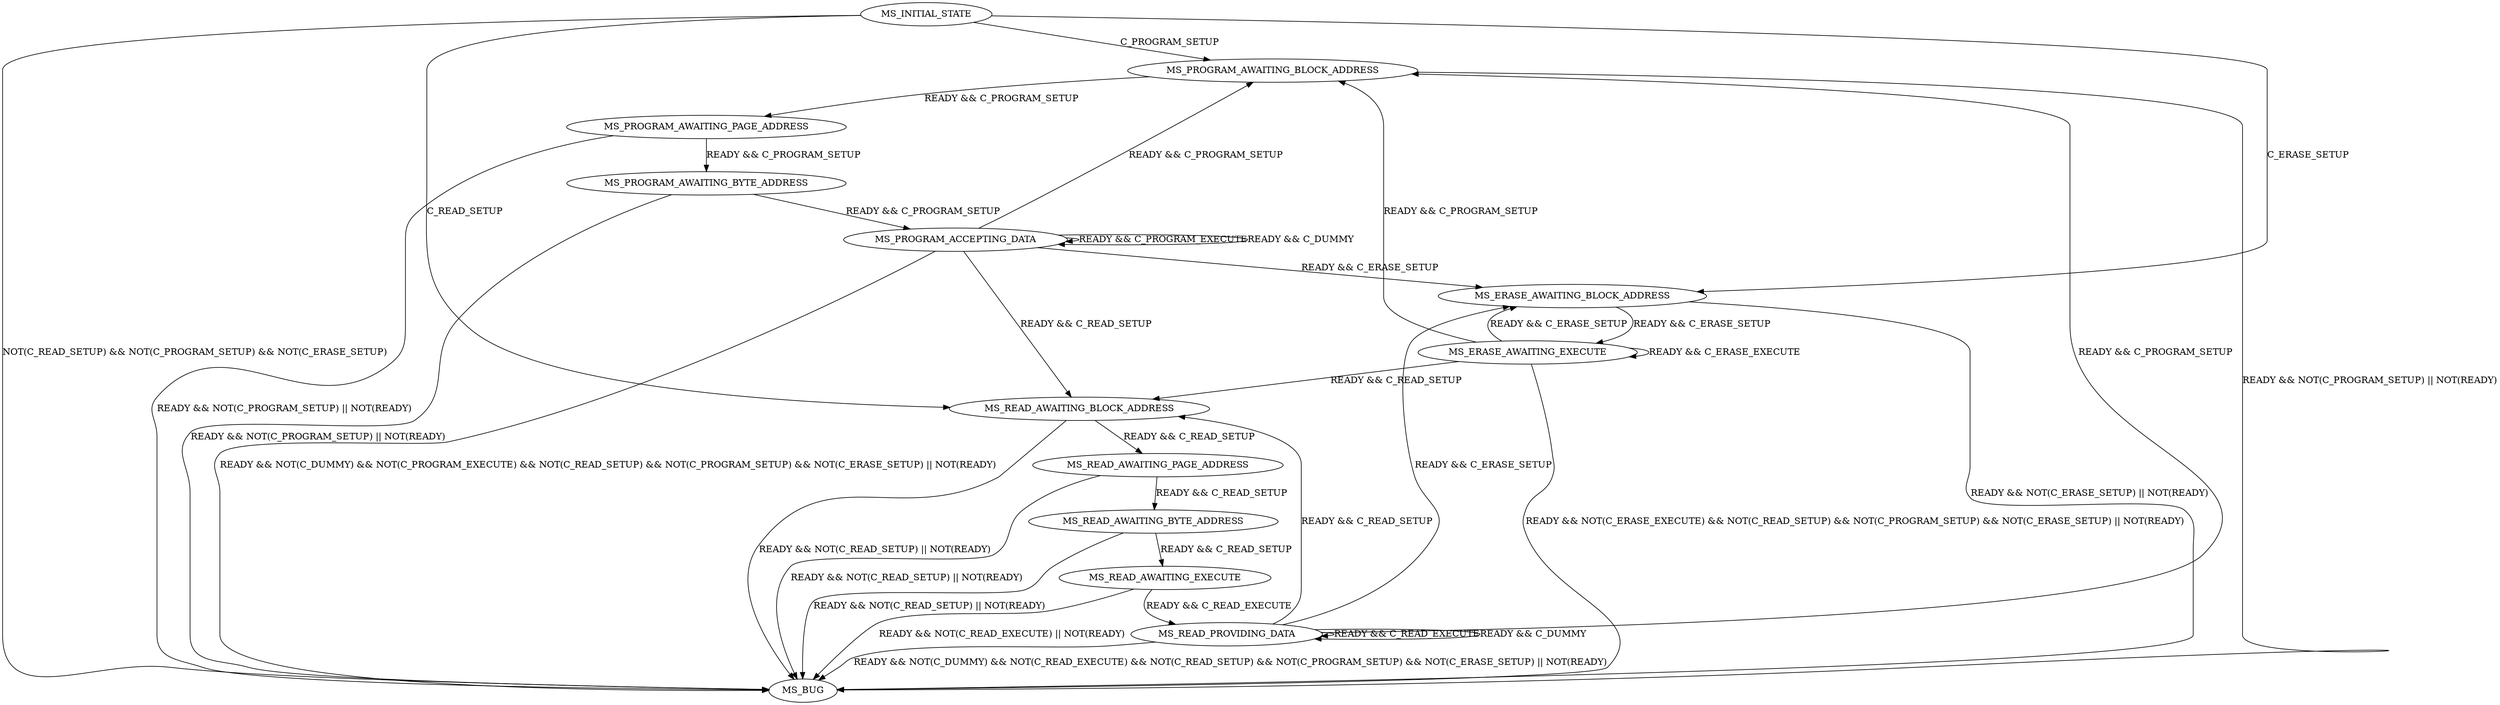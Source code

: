 digraph machine {
	state_0[label="MS_INITIAL_STATE"];
	state_0->state_7[label="C_PROGRAM_SETUP"];
	state_0->state_11[label="C_ERASE_SETUP"];
	state_0->state_2[label="C_READ_SETUP"];
	state_0->state_1[label="NOT(C_READ_SETUP) && NOT(C_PROGRAM_SETUP) && NOT(C_ERASE_SETUP)"];

	state_1[label="MS_BUG"];

	state_2[label="MS_READ_AWAITING_BLOCK_ADDRESS"];
	state_2->state_1[label="READY && NOT(C_READ_SETUP) || NOT(READY)"];
	state_2->state_3[label="READY && C_READ_SETUP"];

	state_3[label="MS_READ_AWAITING_PAGE_ADDRESS"];
	state_3->state_1[label="READY && NOT(C_READ_SETUP) || NOT(READY)"];
	state_3->state_4[label="READY && C_READ_SETUP"];

	state_4[label="MS_READ_AWAITING_BYTE_ADDRESS"];
	state_4->state_1[label="READY && NOT(C_READ_SETUP) || NOT(READY)"];
	state_4->state_5[label="READY && C_READ_SETUP"];

	state_5[label="MS_READ_AWAITING_EXECUTE"];
	state_5->state_1[label="READY && NOT(C_READ_EXECUTE) || NOT(READY)"];
	state_5->state_6[label="READY && C_READ_EXECUTE"];

	state_6[label="MS_READ_PROVIDING_DATA"];
	state_6->state_1[label="READY && NOT(C_DUMMY) && NOT(C_READ_EXECUTE) && NOT(C_READ_SETUP) && NOT(C_PROGRAM_SETUP) && NOT(C_ERASE_SETUP) || NOT(READY)"];
	state_6->state_7[label="READY && C_PROGRAM_SETUP"];
	state_6->state_11[label="READY && C_ERASE_SETUP"];
	state_6->state_2[label="READY && C_READ_SETUP"];
	state_6->state_6[label="READY && C_READ_EXECUTE"];
	state_6->state_6[label="READY && C_DUMMY"];

	state_7[label="MS_PROGRAM_AWAITING_BLOCK_ADDRESS"];
	state_7->state_1[label="READY && NOT(C_PROGRAM_SETUP) || NOT(READY)"];
	state_7->state_8[label="READY && C_PROGRAM_SETUP"];

	state_8[label="MS_PROGRAM_AWAITING_PAGE_ADDRESS"];
	state_8->state_1[label="READY && NOT(C_PROGRAM_SETUP) || NOT(READY)"];
	state_8->state_9[label="READY && C_PROGRAM_SETUP"];

	state_9[label="MS_PROGRAM_AWAITING_BYTE_ADDRESS"];
	state_9->state_1[label="READY && NOT(C_PROGRAM_SETUP) || NOT(READY)"];
	state_9->state_10[label="READY && C_PROGRAM_SETUP"];

	state_10[label="MS_PROGRAM_ACCEPTING_DATA"];
	state_10->state_1[label="READY && NOT(C_DUMMY) && NOT(C_PROGRAM_EXECUTE) && NOT(C_READ_SETUP) && NOT(C_PROGRAM_SETUP) && NOT(C_ERASE_SETUP) || NOT(READY)"];
	state_10->state_7[label="READY && C_PROGRAM_SETUP"];
	state_10->state_11[label="READY && C_ERASE_SETUP"];
	state_10->state_2[label="READY && C_READ_SETUP"];
	state_10->state_10[label="READY && C_PROGRAM_EXECUTE"];
	state_10->state_10[label="READY && C_DUMMY"];

	state_11[label="MS_ERASE_AWAITING_BLOCK_ADDRESS"];
	state_11->state_12[label="READY && C_ERASE_SETUP"];
	state_11->state_1[label="READY && NOT(C_ERASE_SETUP) || NOT(READY)"];

	state_12[label="MS_ERASE_AWAITING_EXECUTE"];
	state_12->state_1[label="READY && NOT(C_ERASE_EXECUTE) && NOT(C_READ_SETUP) && NOT(C_PROGRAM_SETUP) && NOT(C_ERASE_SETUP) || NOT(READY)"];
	state_12->state_7[label="READY && C_PROGRAM_SETUP"];
	state_12->state_11[label="READY && C_ERASE_SETUP"];
	state_12->state_2[label="READY && C_READ_SETUP"];
	state_12->state_12[label="READY && C_ERASE_EXECUTE"];

}
